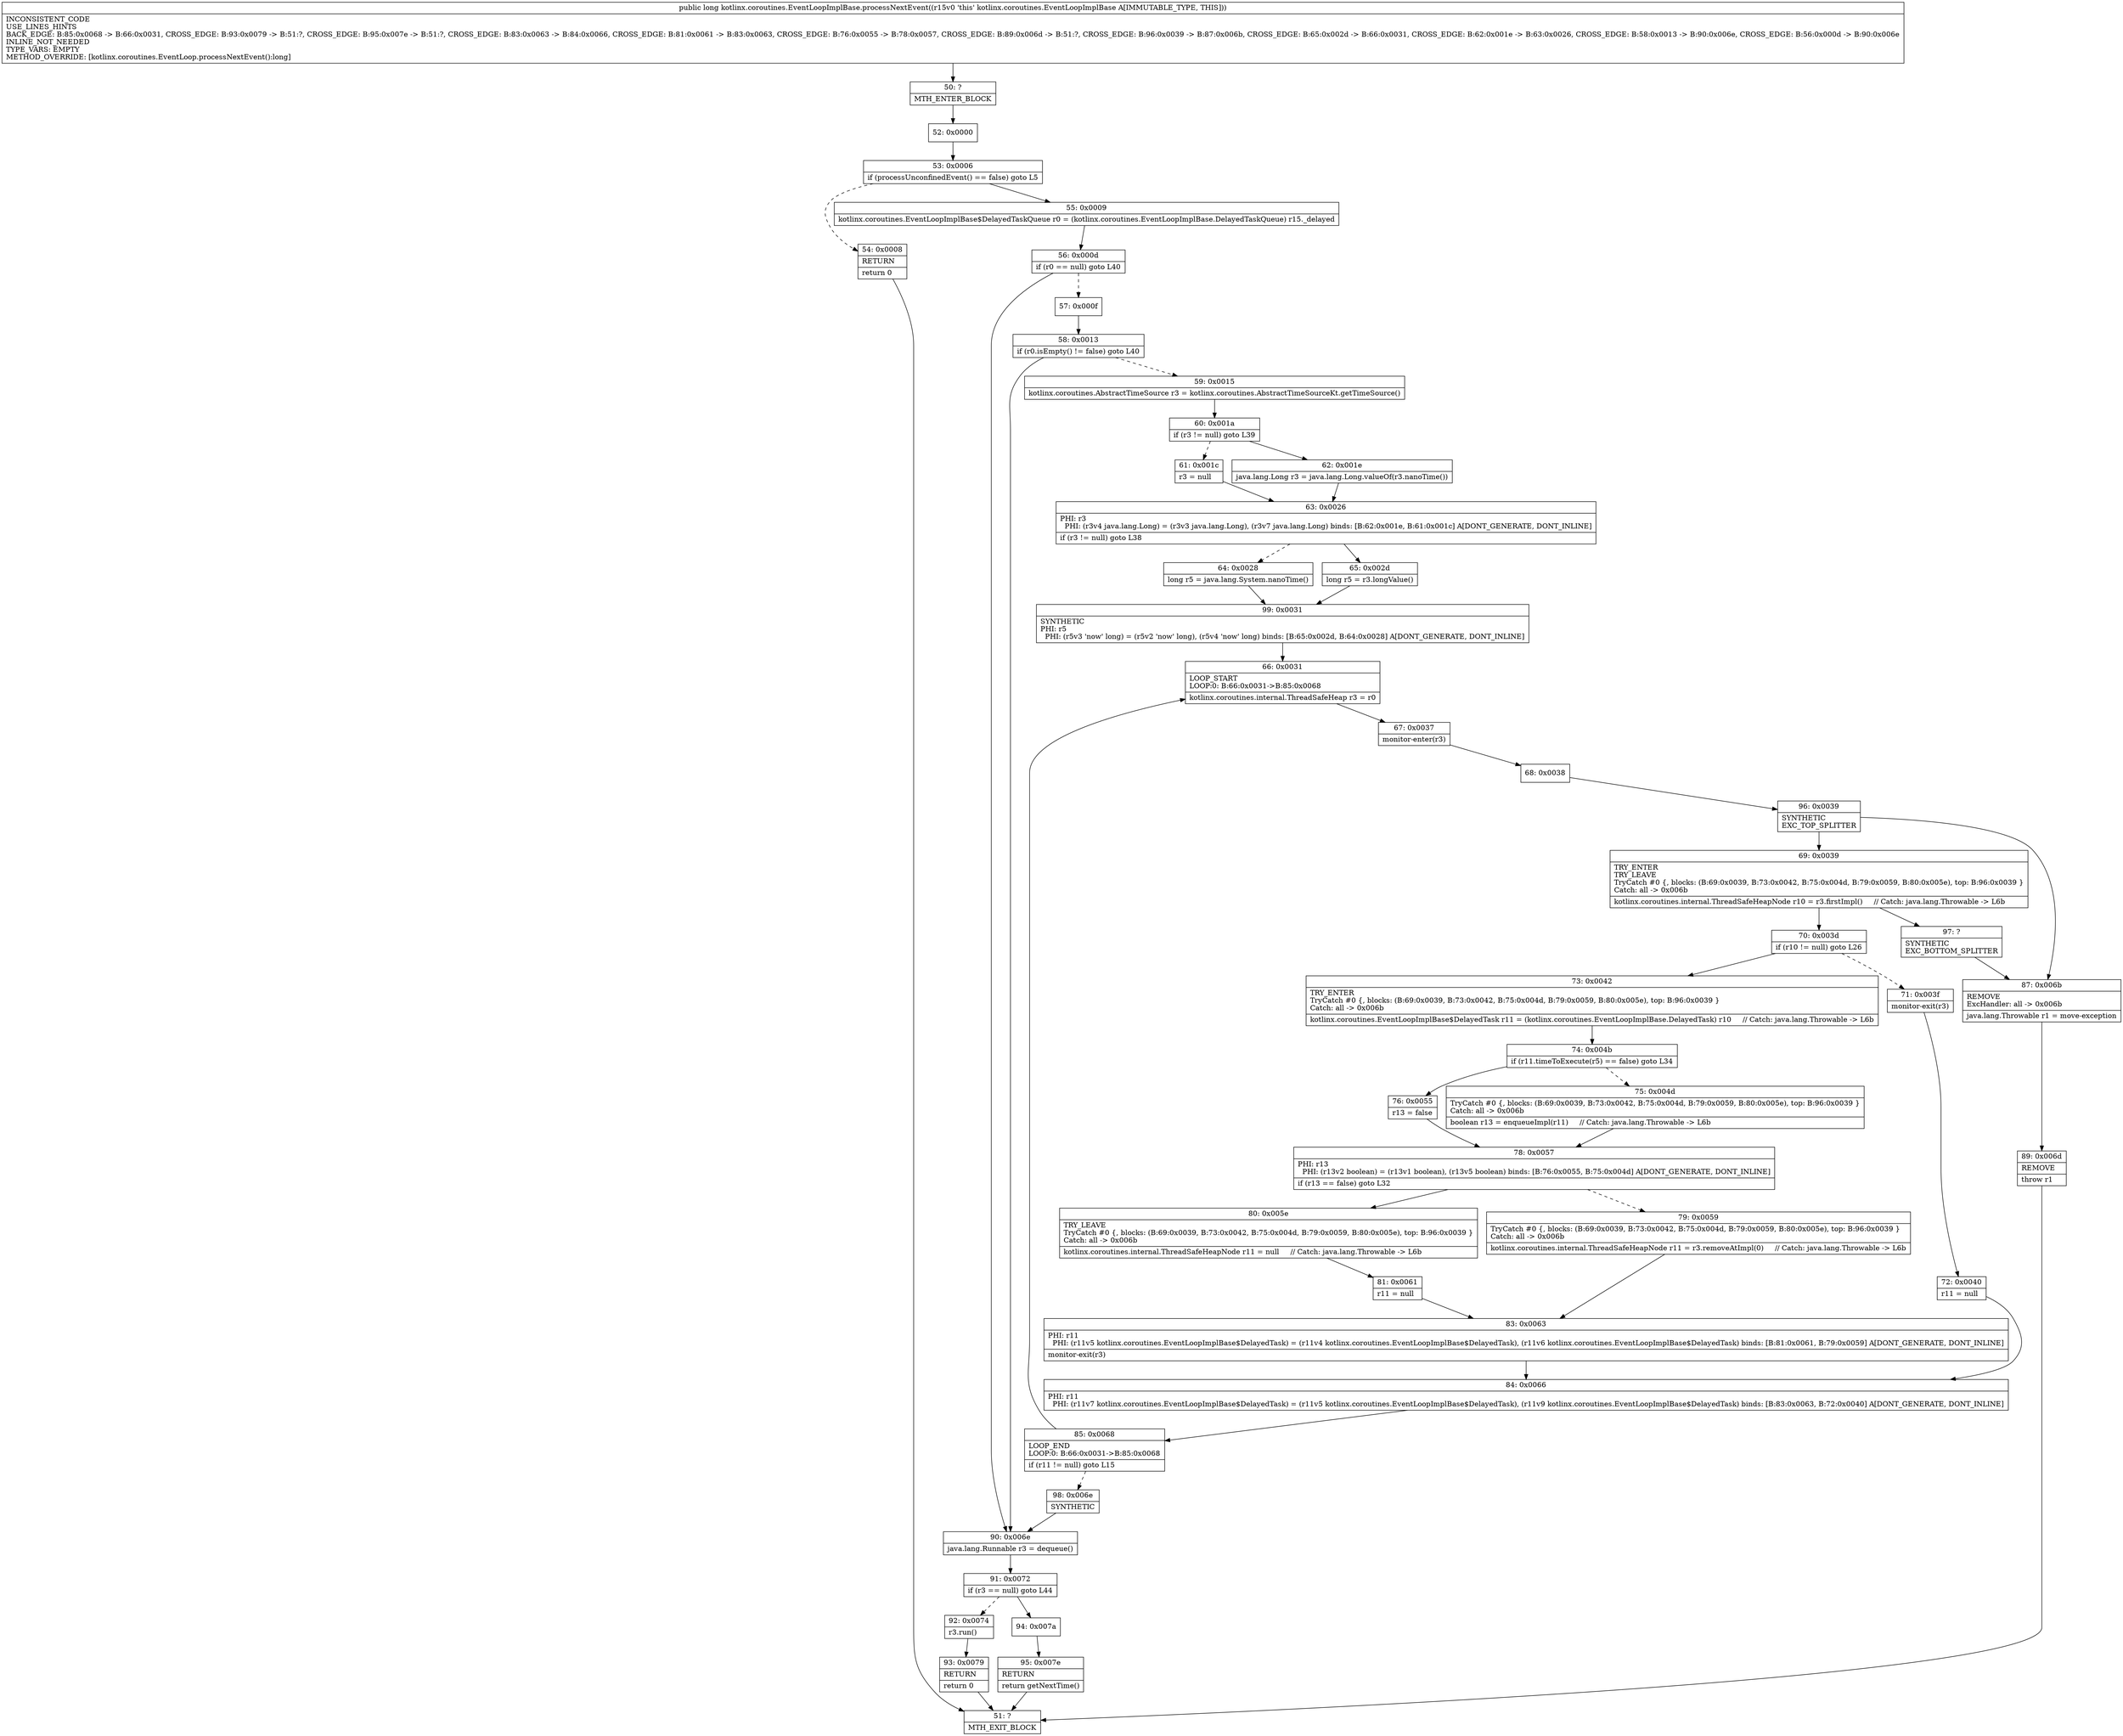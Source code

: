 digraph "CFG forkotlinx.coroutines.EventLoopImplBase.processNextEvent()J" {
Node_50 [shape=record,label="{50\:\ ?|MTH_ENTER_BLOCK\l}"];
Node_52 [shape=record,label="{52\:\ 0x0000}"];
Node_53 [shape=record,label="{53\:\ 0x0006|if (processUnconfinedEvent() == false) goto L5\l}"];
Node_54 [shape=record,label="{54\:\ 0x0008|RETURN\l|return 0\l}"];
Node_51 [shape=record,label="{51\:\ ?|MTH_EXIT_BLOCK\l}"];
Node_55 [shape=record,label="{55\:\ 0x0009|kotlinx.coroutines.EventLoopImplBase$DelayedTaskQueue r0 = (kotlinx.coroutines.EventLoopImplBase.DelayedTaskQueue) r15._delayed\l}"];
Node_56 [shape=record,label="{56\:\ 0x000d|if (r0 == null) goto L40\l}"];
Node_57 [shape=record,label="{57\:\ 0x000f}"];
Node_58 [shape=record,label="{58\:\ 0x0013|if (r0.isEmpty() != false) goto L40\l}"];
Node_59 [shape=record,label="{59\:\ 0x0015|kotlinx.coroutines.AbstractTimeSource r3 = kotlinx.coroutines.AbstractTimeSourceKt.getTimeSource()\l}"];
Node_60 [shape=record,label="{60\:\ 0x001a|if (r3 != null) goto L39\l}"];
Node_61 [shape=record,label="{61\:\ 0x001c|r3 = null\l}"];
Node_63 [shape=record,label="{63\:\ 0x0026|PHI: r3 \l  PHI: (r3v4 java.lang.Long) = (r3v3 java.lang.Long), (r3v7 java.lang.Long) binds: [B:62:0x001e, B:61:0x001c] A[DONT_GENERATE, DONT_INLINE]\l|if (r3 != null) goto L38\l}"];
Node_64 [shape=record,label="{64\:\ 0x0028|long r5 = java.lang.System.nanoTime()\l}"];
Node_99 [shape=record,label="{99\:\ 0x0031|SYNTHETIC\lPHI: r5 \l  PHI: (r5v3 'now' long) = (r5v2 'now' long), (r5v4 'now' long) binds: [B:65:0x002d, B:64:0x0028] A[DONT_GENERATE, DONT_INLINE]\l}"];
Node_66 [shape=record,label="{66\:\ 0x0031|LOOP_START\lLOOP:0: B:66:0x0031\-\>B:85:0x0068\l|kotlinx.coroutines.internal.ThreadSafeHeap r3 = r0\l}"];
Node_67 [shape=record,label="{67\:\ 0x0037|monitor\-enter(r3)\l}"];
Node_68 [shape=record,label="{68\:\ 0x0038}"];
Node_96 [shape=record,label="{96\:\ 0x0039|SYNTHETIC\lEXC_TOP_SPLITTER\l}"];
Node_69 [shape=record,label="{69\:\ 0x0039|TRY_ENTER\lTRY_LEAVE\lTryCatch #0 \{, blocks: (B:69:0x0039, B:73:0x0042, B:75:0x004d, B:79:0x0059, B:80:0x005e), top: B:96:0x0039 \}\lCatch: all \-\> 0x006b\l|kotlinx.coroutines.internal.ThreadSafeHeapNode r10 = r3.firstImpl()     \/\/ Catch: java.lang.Throwable \-\> L6b\l}"];
Node_70 [shape=record,label="{70\:\ 0x003d|if (r10 != null) goto L26\l}"];
Node_71 [shape=record,label="{71\:\ 0x003f|monitor\-exit(r3)\l}"];
Node_72 [shape=record,label="{72\:\ 0x0040|r11 = null\l}"];
Node_84 [shape=record,label="{84\:\ 0x0066|PHI: r11 \l  PHI: (r11v7 kotlinx.coroutines.EventLoopImplBase$DelayedTask) = (r11v5 kotlinx.coroutines.EventLoopImplBase$DelayedTask), (r11v9 kotlinx.coroutines.EventLoopImplBase$DelayedTask) binds: [B:83:0x0063, B:72:0x0040] A[DONT_GENERATE, DONT_INLINE]\l}"];
Node_85 [shape=record,label="{85\:\ 0x0068|LOOP_END\lLOOP:0: B:66:0x0031\-\>B:85:0x0068\l|if (r11 != null) goto L15\l}"];
Node_98 [shape=record,label="{98\:\ 0x006e|SYNTHETIC\l}"];
Node_73 [shape=record,label="{73\:\ 0x0042|TRY_ENTER\lTryCatch #0 \{, blocks: (B:69:0x0039, B:73:0x0042, B:75:0x004d, B:79:0x0059, B:80:0x005e), top: B:96:0x0039 \}\lCatch: all \-\> 0x006b\l|kotlinx.coroutines.EventLoopImplBase$DelayedTask r11 = (kotlinx.coroutines.EventLoopImplBase.DelayedTask) r10     \/\/ Catch: java.lang.Throwable \-\> L6b\l}"];
Node_74 [shape=record,label="{74\:\ 0x004b|if (r11.timeToExecute(r5) == false) goto L34\l}"];
Node_75 [shape=record,label="{75\:\ 0x004d|TryCatch #0 \{, blocks: (B:69:0x0039, B:73:0x0042, B:75:0x004d, B:79:0x0059, B:80:0x005e), top: B:96:0x0039 \}\lCatch: all \-\> 0x006b\l|boolean r13 = enqueueImpl(r11)     \/\/ Catch: java.lang.Throwable \-\> L6b\l}"];
Node_78 [shape=record,label="{78\:\ 0x0057|PHI: r13 \l  PHI: (r13v2 boolean) = (r13v1 boolean), (r13v5 boolean) binds: [B:76:0x0055, B:75:0x004d] A[DONT_GENERATE, DONT_INLINE]\l|if (r13 == false) goto L32\l}"];
Node_79 [shape=record,label="{79\:\ 0x0059|TryCatch #0 \{, blocks: (B:69:0x0039, B:73:0x0042, B:75:0x004d, B:79:0x0059, B:80:0x005e), top: B:96:0x0039 \}\lCatch: all \-\> 0x006b\l|kotlinx.coroutines.internal.ThreadSafeHeapNode r11 = r3.removeAtImpl(0)     \/\/ Catch: java.lang.Throwable \-\> L6b\l}"];
Node_83 [shape=record,label="{83\:\ 0x0063|PHI: r11 \l  PHI: (r11v5 kotlinx.coroutines.EventLoopImplBase$DelayedTask) = (r11v4 kotlinx.coroutines.EventLoopImplBase$DelayedTask), (r11v6 kotlinx.coroutines.EventLoopImplBase$DelayedTask) binds: [B:81:0x0061, B:79:0x0059] A[DONT_GENERATE, DONT_INLINE]\l|monitor\-exit(r3)\l}"];
Node_80 [shape=record,label="{80\:\ 0x005e|TRY_LEAVE\lTryCatch #0 \{, blocks: (B:69:0x0039, B:73:0x0042, B:75:0x004d, B:79:0x0059, B:80:0x005e), top: B:96:0x0039 \}\lCatch: all \-\> 0x006b\l|kotlinx.coroutines.internal.ThreadSafeHeapNode r11 = null     \/\/ Catch: java.lang.Throwable \-\> L6b\l}"];
Node_81 [shape=record,label="{81\:\ 0x0061|r11 = null\l}"];
Node_76 [shape=record,label="{76\:\ 0x0055|r13 = false\l}"];
Node_97 [shape=record,label="{97\:\ ?|SYNTHETIC\lEXC_BOTTOM_SPLITTER\l}"];
Node_87 [shape=record,label="{87\:\ 0x006b|REMOVE\lExcHandler: all \-\> 0x006b\l|java.lang.Throwable r1 = move\-exception\l}"];
Node_89 [shape=record,label="{89\:\ 0x006d|REMOVE\l|throw r1\l}"];
Node_65 [shape=record,label="{65\:\ 0x002d|long r5 = r3.longValue()\l}"];
Node_62 [shape=record,label="{62\:\ 0x001e|java.lang.Long r3 = java.lang.Long.valueOf(r3.nanoTime())\l}"];
Node_90 [shape=record,label="{90\:\ 0x006e|java.lang.Runnable r3 = dequeue()\l}"];
Node_91 [shape=record,label="{91\:\ 0x0072|if (r3 == null) goto L44\l}"];
Node_92 [shape=record,label="{92\:\ 0x0074|r3.run()\l}"];
Node_93 [shape=record,label="{93\:\ 0x0079|RETURN\l|return 0\l}"];
Node_94 [shape=record,label="{94\:\ 0x007a}"];
Node_95 [shape=record,label="{95\:\ 0x007e|RETURN\l|return getNextTime()\l}"];
MethodNode[shape=record,label="{public long kotlinx.coroutines.EventLoopImplBase.processNextEvent((r15v0 'this' kotlinx.coroutines.EventLoopImplBase A[IMMUTABLE_TYPE, THIS]))  | INCONSISTENT_CODE\lUSE_LINES_HINTS\lBACK_EDGE: B:85:0x0068 \-\> B:66:0x0031, CROSS_EDGE: B:93:0x0079 \-\> B:51:?, CROSS_EDGE: B:95:0x007e \-\> B:51:?, CROSS_EDGE: B:83:0x0063 \-\> B:84:0x0066, CROSS_EDGE: B:81:0x0061 \-\> B:83:0x0063, CROSS_EDGE: B:76:0x0055 \-\> B:78:0x0057, CROSS_EDGE: B:89:0x006d \-\> B:51:?, CROSS_EDGE: B:96:0x0039 \-\> B:87:0x006b, CROSS_EDGE: B:65:0x002d \-\> B:66:0x0031, CROSS_EDGE: B:62:0x001e \-\> B:63:0x0026, CROSS_EDGE: B:58:0x0013 \-\> B:90:0x006e, CROSS_EDGE: B:56:0x000d \-\> B:90:0x006e\lINLINE_NOT_NEEDED\lTYPE_VARS: EMPTY\lMETHOD_OVERRIDE: [kotlinx.coroutines.EventLoop.processNextEvent():long]\l}"];
MethodNode -> Node_50;Node_50 -> Node_52;
Node_52 -> Node_53;
Node_53 -> Node_54[style=dashed];
Node_53 -> Node_55;
Node_54 -> Node_51;
Node_55 -> Node_56;
Node_56 -> Node_57[style=dashed];
Node_56 -> Node_90;
Node_57 -> Node_58;
Node_58 -> Node_59[style=dashed];
Node_58 -> Node_90;
Node_59 -> Node_60;
Node_60 -> Node_61[style=dashed];
Node_60 -> Node_62;
Node_61 -> Node_63;
Node_63 -> Node_64[style=dashed];
Node_63 -> Node_65;
Node_64 -> Node_99;
Node_99 -> Node_66;
Node_66 -> Node_67;
Node_67 -> Node_68;
Node_68 -> Node_96;
Node_96 -> Node_69;
Node_96 -> Node_87;
Node_69 -> Node_70;
Node_69 -> Node_97;
Node_70 -> Node_71[style=dashed];
Node_70 -> Node_73;
Node_71 -> Node_72;
Node_72 -> Node_84;
Node_84 -> Node_85;
Node_85 -> Node_66;
Node_85 -> Node_98[style=dashed];
Node_98 -> Node_90;
Node_73 -> Node_74;
Node_74 -> Node_75[style=dashed];
Node_74 -> Node_76;
Node_75 -> Node_78;
Node_78 -> Node_79[style=dashed];
Node_78 -> Node_80;
Node_79 -> Node_83;
Node_83 -> Node_84;
Node_80 -> Node_81;
Node_81 -> Node_83;
Node_76 -> Node_78;
Node_97 -> Node_87;
Node_87 -> Node_89;
Node_89 -> Node_51;
Node_65 -> Node_99;
Node_62 -> Node_63;
Node_90 -> Node_91;
Node_91 -> Node_92[style=dashed];
Node_91 -> Node_94;
Node_92 -> Node_93;
Node_93 -> Node_51;
Node_94 -> Node_95;
Node_95 -> Node_51;
}

